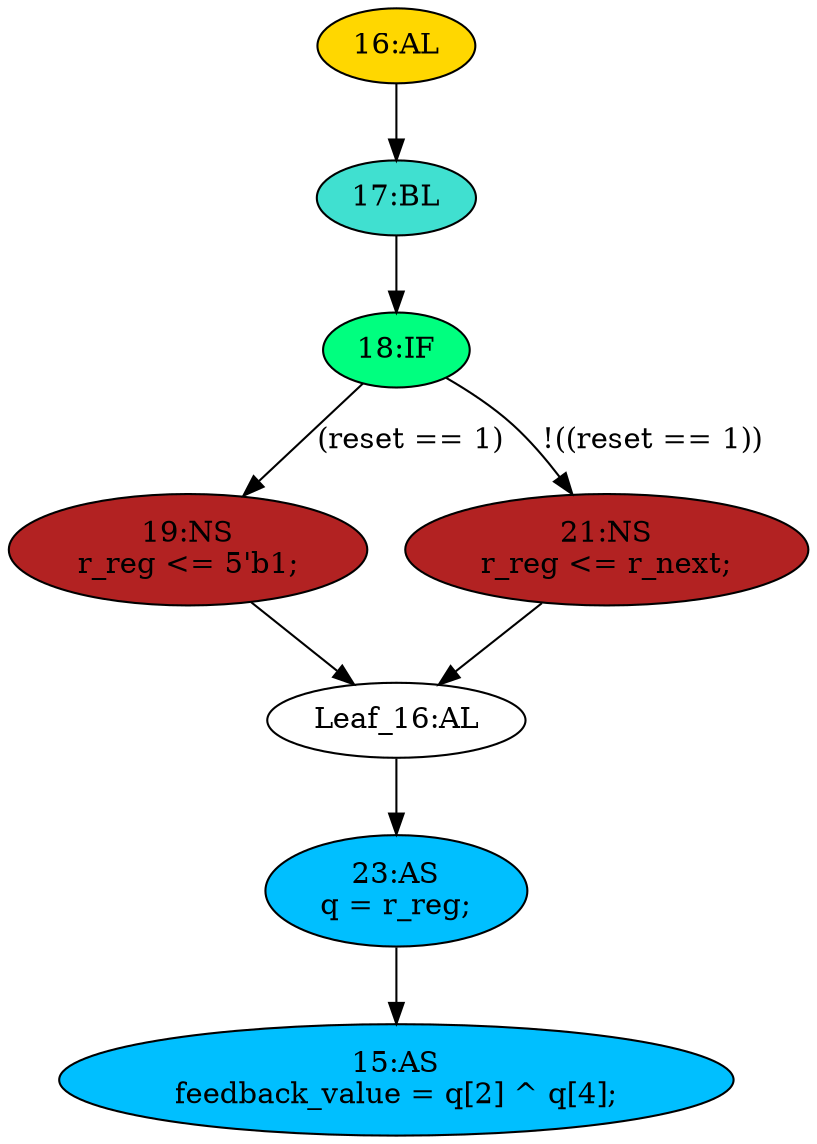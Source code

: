 strict digraph "compose( ,  )" {
	node [label="\N"];
	"17:BL"	[ast="<pyverilog.vparser.ast.Block object at 0x7fa2554ce4d0>",
		fillcolor=turquoise,
		label="17:BL",
		statements="[]",
		style=filled,
		typ=Block];
	"18:IF"	[ast="<pyverilog.vparser.ast.IfStatement object at 0x7fa255531250>",
		fillcolor=springgreen,
		label="18:IF",
		statements="[]",
		style=filled,
		typ=IfStatement];
	"17:BL" -> "18:IF"	[cond="[]",
		lineno=None];
	"19:NS"	[ast="<pyverilog.vparser.ast.NonblockingSubstitution object at 0x7fa255531050>",
		fillcolor=firebrick,
		label="19:NS
r_reg <= 5'b1;",
		statements="[<pyverilog.vparser.ast.NonblockingSubstitution object at 0x7fa255531050>]",
		style=filled,
		typ=NonblockingSubstitution];
	"18:IF" -> "19:NS"	[cond="['reset']",
		label="(reset == 1)",
		lineno=18];
	"21:NS"	[ast="<pyverilog.vparser.ast.NonblockingSubstitution object at 0x7fa255526650>",
		fillcolor=firebrick,
		label="21:NS
r_reg <= r_next;",
		statements="[<pyverilog.vparser.ast.NonblockingSubstitution object at 0x7fa255526650>]",
		style=filled,
		typ=NonblockingSubstitution];
	"18:IF" -> "21:NS"	[cond="['reset']",
		label="!((reset == 1))",
		lineno=18];
	"23:AS"	[ast="<pyverilog.vparser.ast.Assign object at 0x7fa255526850>",
		def_var="['q']",
		fillcolor=deepskyblue,
		label="23:AS
q = r_reg;",
		statements="[]",
		style=filled,
		typ=Assign,
		use_var="['r_reg']"];
	"15:AS"	[ast="<pyverilog.vparser.ast.Assign object at 0x7fa255523e10>",
		def_var="['feedback_value']",
		fillcolor=deepskyblue,
		label="15:AS
feedback_value = q[2] ^ q[4];",
		statements="[]",
		style=filled,
		typ=Assign,
		use_var="['q', 'q']"];
	"23:AS" -> "15:AS";
	"Leaf_16:AL"	[def_var="['r_reg']",
		label="Leaf_16:AL"];
	"19:NS" -> "Leaf_16:AL"	[cond="[]",
		lineno=None];
	"16:AL"	[ast="<pyverilog.vparser.ast.Always object at 0x7fa2554cebd0>",
		clk_sens=True,
		fillcolor=gold,
		label="16:AL",
		sens="['reset', 'clk']",
		statements="[]",
		style=filled,
		typ=Always,
		use_var="['reset', 'r_next']"];
	"16:AL" -> "17:BL"	[cond="[]",
		lineno=None];
	"Leaf_16:AL" -> "23:AS";
	"21:NS" -> "Leaf_16:AL"	[cond="[]",
		lineno=None];
}
